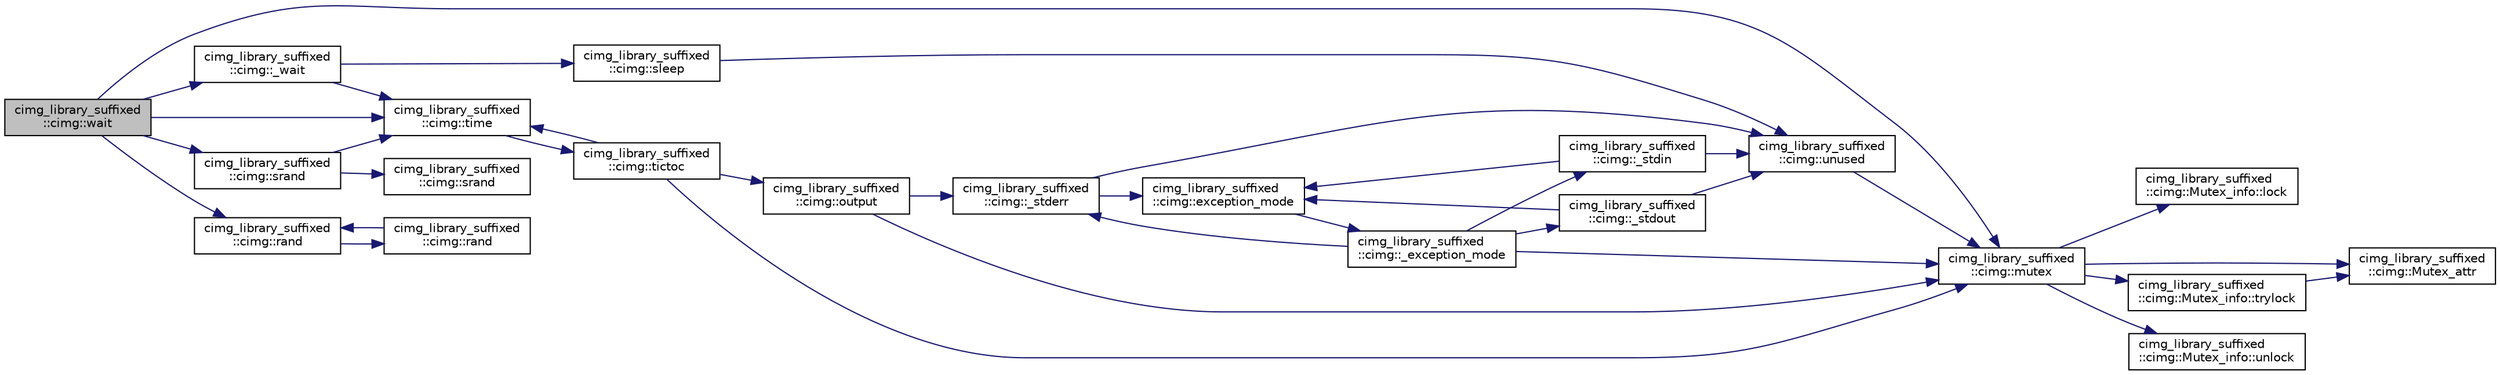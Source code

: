 digraph "cimg_library_suffixed::cimg::wait"
{
 // INTERACTIVE_SVG=YES
  edge [fontname="Helvetica",fontsize="10",labelfontname="Helvetica",labelfontsize="10"];
  node [fontname="Helvetica",fontsize="10",shape=record];
  rankdir="LR";
  Node4422 [label="cimg_library_suffixed\l::cimg::wait",height=0.2,width=0.4,color="black", fillcolor="grey75", style="filled", fontcolor="black"];
  Node4422 -> Node4423 [color="midnightblue",fontsize="10",style="solid",fontname="Helvetica"];
  Node4423 [label="cimg_library_suffixed\l::cimg::_wait",height=0.2,width=0.4,color="black", fillcolor="white", style="filled",URL="$namespacecimg__library__suffixed_1_1cimg.html#a204c82b3ebad23bf1c996e216bbed9ad"];
  Node4423 -> Node4424 [color="midnightblue",fontsize="10",style="solid",fontname="Helvetica"];
  Node4424 [label="cimg_library_suffixed\l::cimg::sleep",height=0.2,width=0.4,color="black", fillcolor="white", style="filled",URL="$namespacecimg__library__suffixed_1_1cimg.html#aa2bf8fb0d97c122cbc52e1f2e167e8a6",tooltip="Sleep for a given numbers of milliseconds. "];
  Node4424 -> Node4425 [color="midnightblue",fontsize="10",style="solid",fontname="Helvetica"];
  Node4425 [label="cimg_library_suffixed\l::cimg::unused",height=0.2,width=0.4,color="black", fillcolor="white", style="filled",URL="$namespacecimg__library__suffixed_1_1cimg.html#a79aef0cbcf66ceb71c2b74cb66b4deb2",tooltip="Avoid warning messages due to unused parameters. Do nothing actually. "];
  Node4425 -> Node4426 [color="midnightblue",fontsize="10",style="solid",fontname="Helvetica"];
  Node4426 [label="cimg_library_suffixed\l::cimg::mutex",height=0.2,width=0.4,color="black", fillcolor="white", style="filled",URL="$namespacecimg__library__suffixed_1_1cimg.html#a9e739e4b4ac058abfba069466617b914"];
  Node4426 -> Node4427 [color="midnightblue",fontsize="10",style="solid",fontname="Helvetica"];
  Node4427 [label="cimg_library_suffixed\l::cimg::Mutex_info::lock",height=0.2,width=0.4,color="black", fillcolor="white", style="filled",URL="$structcimg__library__suffixed_1_1cimg_1_1_mutex__info.html#a6cc8e26847a1aa649febed03d70182e7"];
  Node4426 -> Node4428 [color="midnightblue",fontsize="10",style="solid",fontname="Helvetica"];
  Node4428 [label="cimg_library_suffixed\l::cimg::Mutex_attr",height=0.2,width=0.4,color="black", fillcolor="white", style="filled",URL="$namespacecimg__library__suffixed_1_1cimg.html#aa0e1bc96ae6e235dc5b67b8b0a466166"];
  Node4426 -> Node4429 [color="midnightblue",fontsize="10",style="solid",fontname="Helvetica"];
  Node4429 [label="cimg_library_suffixed\l::cimg::Mutex_info::trylock",height=0.2,width=0.4,color="black", fillcolor="white", style="filled",URL="$structcimg__library__suffixed_1_1cimg_1_1_mutex__info.html#a9bf4ed1e1dfe6f28fa6250cd04f3c900"];
  Node4429 -> Node4428 [color="midnightblue",fontsize="10",style="solid",fontname="Helvetica"];
  Node4426 -> Node4430 [color="midnightblue",fontsize="10",style="solid",fontname="Helvetica"];
  Node4430 [label="cimg_library_suffixed\l::cimg::Mutex_info::unlock",height=0.2,width=0.4,color="black", fillcolor="white", style="filled",URL="$structcimg__library__suffixed_1_1cimg_1_1_mutex__info.html#afac3fa5f107ad4795fb867050f616555"];
  Node4423 -> Node4431 [color="midnightblue",fontsize="10",style="solid",fontname="Helvetica"];
  Node4431 [label="cimg_library_suffixed\l::cimg::time",height=0.2,width=0.4,color="black", fillcolor="white", style="filled",URL="$namespacecimg__library__suffixed_1_1cimg.html#a71a3c7b37befc7a4313dfcdd80271bce",tooltip="Return the value of a system timer, with a millisecond precision. "];
  Node4431 -> Node4432 [color="midnightblue",fontsize="10",style="solid",fontname="Helvetica"];
  Node4432 [label="cimg_library_suffixed\l::cimg::tictoc",height=0.2,width=0.4,color="black", fillcolor="white", style="filled",URL="$namespacecimg__library__suffixed_1_1cimg.html#ab47e3a7718b582df77725470f3824eb4"];
  Node4432 -> Node4426 [color="midnightblue",fontsize="10",style="solid",fontname="Helvetica"];
  Node4432 -> Node4433 [color="midnightblue",fontsize="10",style="solid",fontname="Helvetica"];
  Node4433 [label="cimg_library_suffixed\l::cimg::output",height=0.2,width=0.4,color="black", fillcolor="white", style="filled",URL="$namespacecimg__library__suffixed_1_1cimg.html#ada686776cc71803df391eea79cd1b3e5",tooltip="Get/set default output stream for the  library messages. "];
  Node4433 -> Node4434 [color="midnightblue",fontsize="10",style="solid",fontname="Helvetica"];
  Node4434 [label="cimg_library_suffixed\l::cimg::_stderr",height=0.2,width=0.4,color="black", fillcolor="white", style="filled",URL="$namespacecimg__library__suffixed_1_1cimg.html#aab8db7528c32a8fd3a3dc471e662782e"];
  Node4434 -> Node4435 [color="midnightblue",fontsize="10",style="solid",fontname="Helvetica"];
  Node4435 [label="cimg_library_suffixed\l::cimg::exception_mode",height=0.2,width=0.4,color="black", fillcolor="white", style="filled",URL="$namespacecimg__library__suffixed_1_1cimg.html#aeafab144366eddd11360f32f468fa4af",tooltip="Set current  exception mode. "];
  Node4435 -> Node4436 [color="midnightblue",fontsize="10",style="solid",fontname="Helvetica"];
  Node4436 [label="cimg_library_suffixed\l::cimg::_exception_mode",height=0.2,width=0.4,color="black", fillcolor="white", style="filled",URL="$namespacecimg__library__suffixed_1_1cimg.html#a6c578f866de2be9be7e385d693c758c8"];
  Node4436 -> Node4434 [color="midnightblue",fontsize="10",style="solid",fontname="Helvetica"];
  Node4436 -> Node4437 [color="midnightblue",fontsize="10",style="solid",fontname="Helvetica"];
  Node4437 [label="cimg_library_suffixed\l::cimg::_stdin",height=0.2,width=0.4,color="black", fillcolor="white", style="filled",URL="$namespacecimg__library__suffixed_1_1cimg.html#a01a3b743897290604513ea6d847c9886"];
  Node4437 -> Node4435 [color="midnightblue",fontsize="10",style="solid",fontname="Helvetica"];
  Node4437 -> Node4425 [color="midnightblue",fontsize="10",style="solid",fontname="Helvetica"];
  Node4436 -> Node4438 [color="midnightblue",fontsize="10",style="solid",fontname="Helvetica"];
  Node4438 [label="cimg_library_suffixed\l::cimg::_stdout",height=0.2,width=0.4,color="black", fillcolor="white", style="filled",URL="$namespacecimg__library__suffixed_1_1cimg.html#a493220746e5df3466568bd7862825008"];
  Node4438 -> Node4435 [color="midnightblue",fontsize="10",style="solid",fontname="Helvetica"];
  Node4438 -> Node4425 [color="midnightblue",fontsize="10",style="solid",fontname="Helvetica"];
  Node4436 -> Node4426 [color="midnightblue",fontsize="10",style="solid",fontname="Helvetica"];
  Node4434 -> Node4425 [color="midnightblue",fontsize="10",style="solid",fontname="Helvetica"];
  Node4433 -> Node4426 [color="midnightblue",fontsize="10",style="solid",fontname="Helvetica"];
  Node4432 -> Node4431 [color="midnightblue",fontsize="10",style="solid",fontname="Helvetica"];
  Node4422 -> Node4426 [color="midnightblue",fontsize="10",style="solid",fontname="Helvetica"];
  Node4422 -> Node4439 [color="midnightblue",fontsize="10",style="solid",fontname="Helvetica"];
  Node4439 [label="cimg_library_suffixed\l::cimg::rand",height=0.2,width=0.4,color="black", fillcolor="white", style="filled",URL="$namespacecimg__library__suffixed_1_1cimg.html#ab7c09300be61c8a3361c379069100252",tooltip="Return a random variable uniformely distributed between [val_min,val_max]. "];
  Node4439 -> Node4440 [color="midnightblue",fontsize="10",style="solid",fontname="Helvetica"];
  Node4440 [label="cimg_library_suffixed\l::cimg::rand",height=0.2,width=0.4,color="black", fillcolor="white", style="filled",URL="$namespacecimg__library__suffixed_1_1cimg.html#af5cd3397f819c13ccb17e05a7db736b1",tooltip="Return a random variable uniformely distributed between [0,val_max]. "];
  Node4440 -> Node4439 [color="midnightblue",fontsize="10",style="solid",fontname="Helvetica"];
  Node4422 -> Node4441 [color="midnightblue",fontsize="10",style="solid",fontname="Helvetica"];
  Node4441 [label="cimg_library_suffixed\l::cimg::srand",height=0.2,width=0.4,color="black", fillcolor="white", style="filled",URL="$namespacecimg__library__suffixed_1_1cimg.html#ab77520695d7b96687093353c613c410c"];
  Node4441 -> Node4442 [color="midnightblue",fontsize="10",style="solid",fontname="Helvetica"];
  Node4442 [label="cimg_library_suffixed\l::cimg::srand",height=0.2,width=0.4,color="black", fillcolor="white", style="filled",URL="$namespacecimg__library__suffixed_1_1cimg.html#abae779a6d52b74e3a46e75a6c5b6e49e"];
  Node4441 -> Node4431 [color="midnightblue",fontsize="10",style="solid",fontname="Helvetica"];
  Node4422 -> Node4431 [color="midnightblue",fontsize="10",style="solid",fontname="Helvetica"];
}
